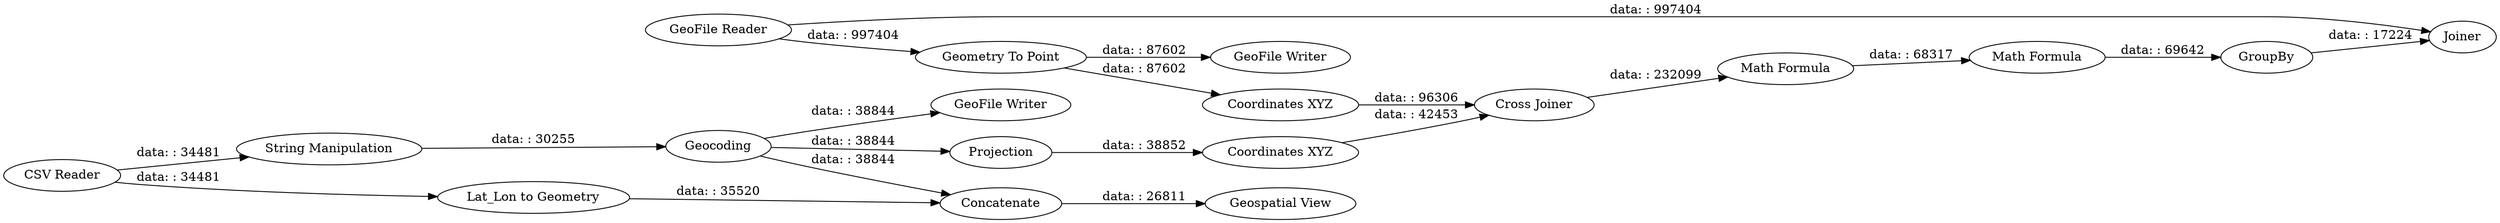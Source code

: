 digraph {
	"6279999970687461975_15" [label=GroupBy]
	"6279999970687461975_14" [label="Math Formula"]
	"6279999970687461975_9" [label="Coordinates XYZ"]
	"6279999970687461975_7" [label="GeoFile Reader"]
	"6279999970687461975_16" [label=Joiner]
	"6279999970687461975_17" [label="GeoFile Writer"]
	"6279999970687461975_6" [label="Geospatial View"]
	"6279999970687461975_12" [label="Cross Joiner"]
	"6279999970687461975_11" [label="Coordinates XYZ"]
	"6279999970687461975_3" [label=Geocoding]
	"6279999970687461975_13" [label="Math Formula"]
	"6279999970687461975_2" [label="String Manipulation"]
	"6279999970687461975_18" [label="GeoFile Writer"]
	"6279999970687461975_8" [label="Geometry To Point"]
	"6279999970687461975_4" [label="Lat_Lon to Geometry"]
	"6279999970687461975_1" [label="CSV Reader"]
	"6279999970687461975_5" [label=Concatenate]
	"6279999970687461975_10" [label=Projection]
	"6279999970687461975_2" -> "6279999970687461975_3" [label="data: : 30255"]
	"6279999970687461975_8" -> "6279999970687461975_9" [label="data: : 87602"]
	"6279999970687461975_3" -> "6279999970687461975_5" [label="data: : 38844"]
	"6279999970687461975_7" -> "6279999970687461975_8" [label="data: : 997404"]
	"6279999970687461975_15" -> "6279999970687461975_16" [label="data: : 17224"]
	"6279999970687461975_5" -> "6279999970687461975_6" [label="data: : 26811"]
	"6279999970687461975_10" -> "6279999970687461975_11" [label="data: : 38852"]
	"6279999970687461975_7" -> "6279999970687461975_16" [label="data: : 997404"]
	"6279999970687461975_1" -> "6279999970687461975_4" [label="data: : 34481"]
	"6279999970687461975_4" -> "6279999970687461975_5" [label="data: : 35520"]
	"6279999970687461975_11" -> "6279999970687461975_12" [label="data: : 42453"]
	"6279999970687461975_3" -> "6279999970687461975_17" [label="data: : 38844"]
	"6279999970687461975_13" -> "6279999970687461975_14" [label="data: : 68317"]
	"6279999970687461975_12" -> "6279999970687461975_13" [label="data: : 232099"]
	"6279999970687461975_1" -> "6279999970687461975_2" [label="data: : 34481"]
	"6279999970687461975_8" -> "6279999970687461975_18" [label="data: : 87602"]
	"6279999970687461975_14" -> "6279999970687461975_15" [label="data: : 69642"]
	"6279999970687461975_9" -> "6279999970687461975_12" [label="data: : 96306"]
	"6279999970687461975_3" -> "6279999970687461975_10" [label="data: : 38844"]
	rankdir=LR
}
